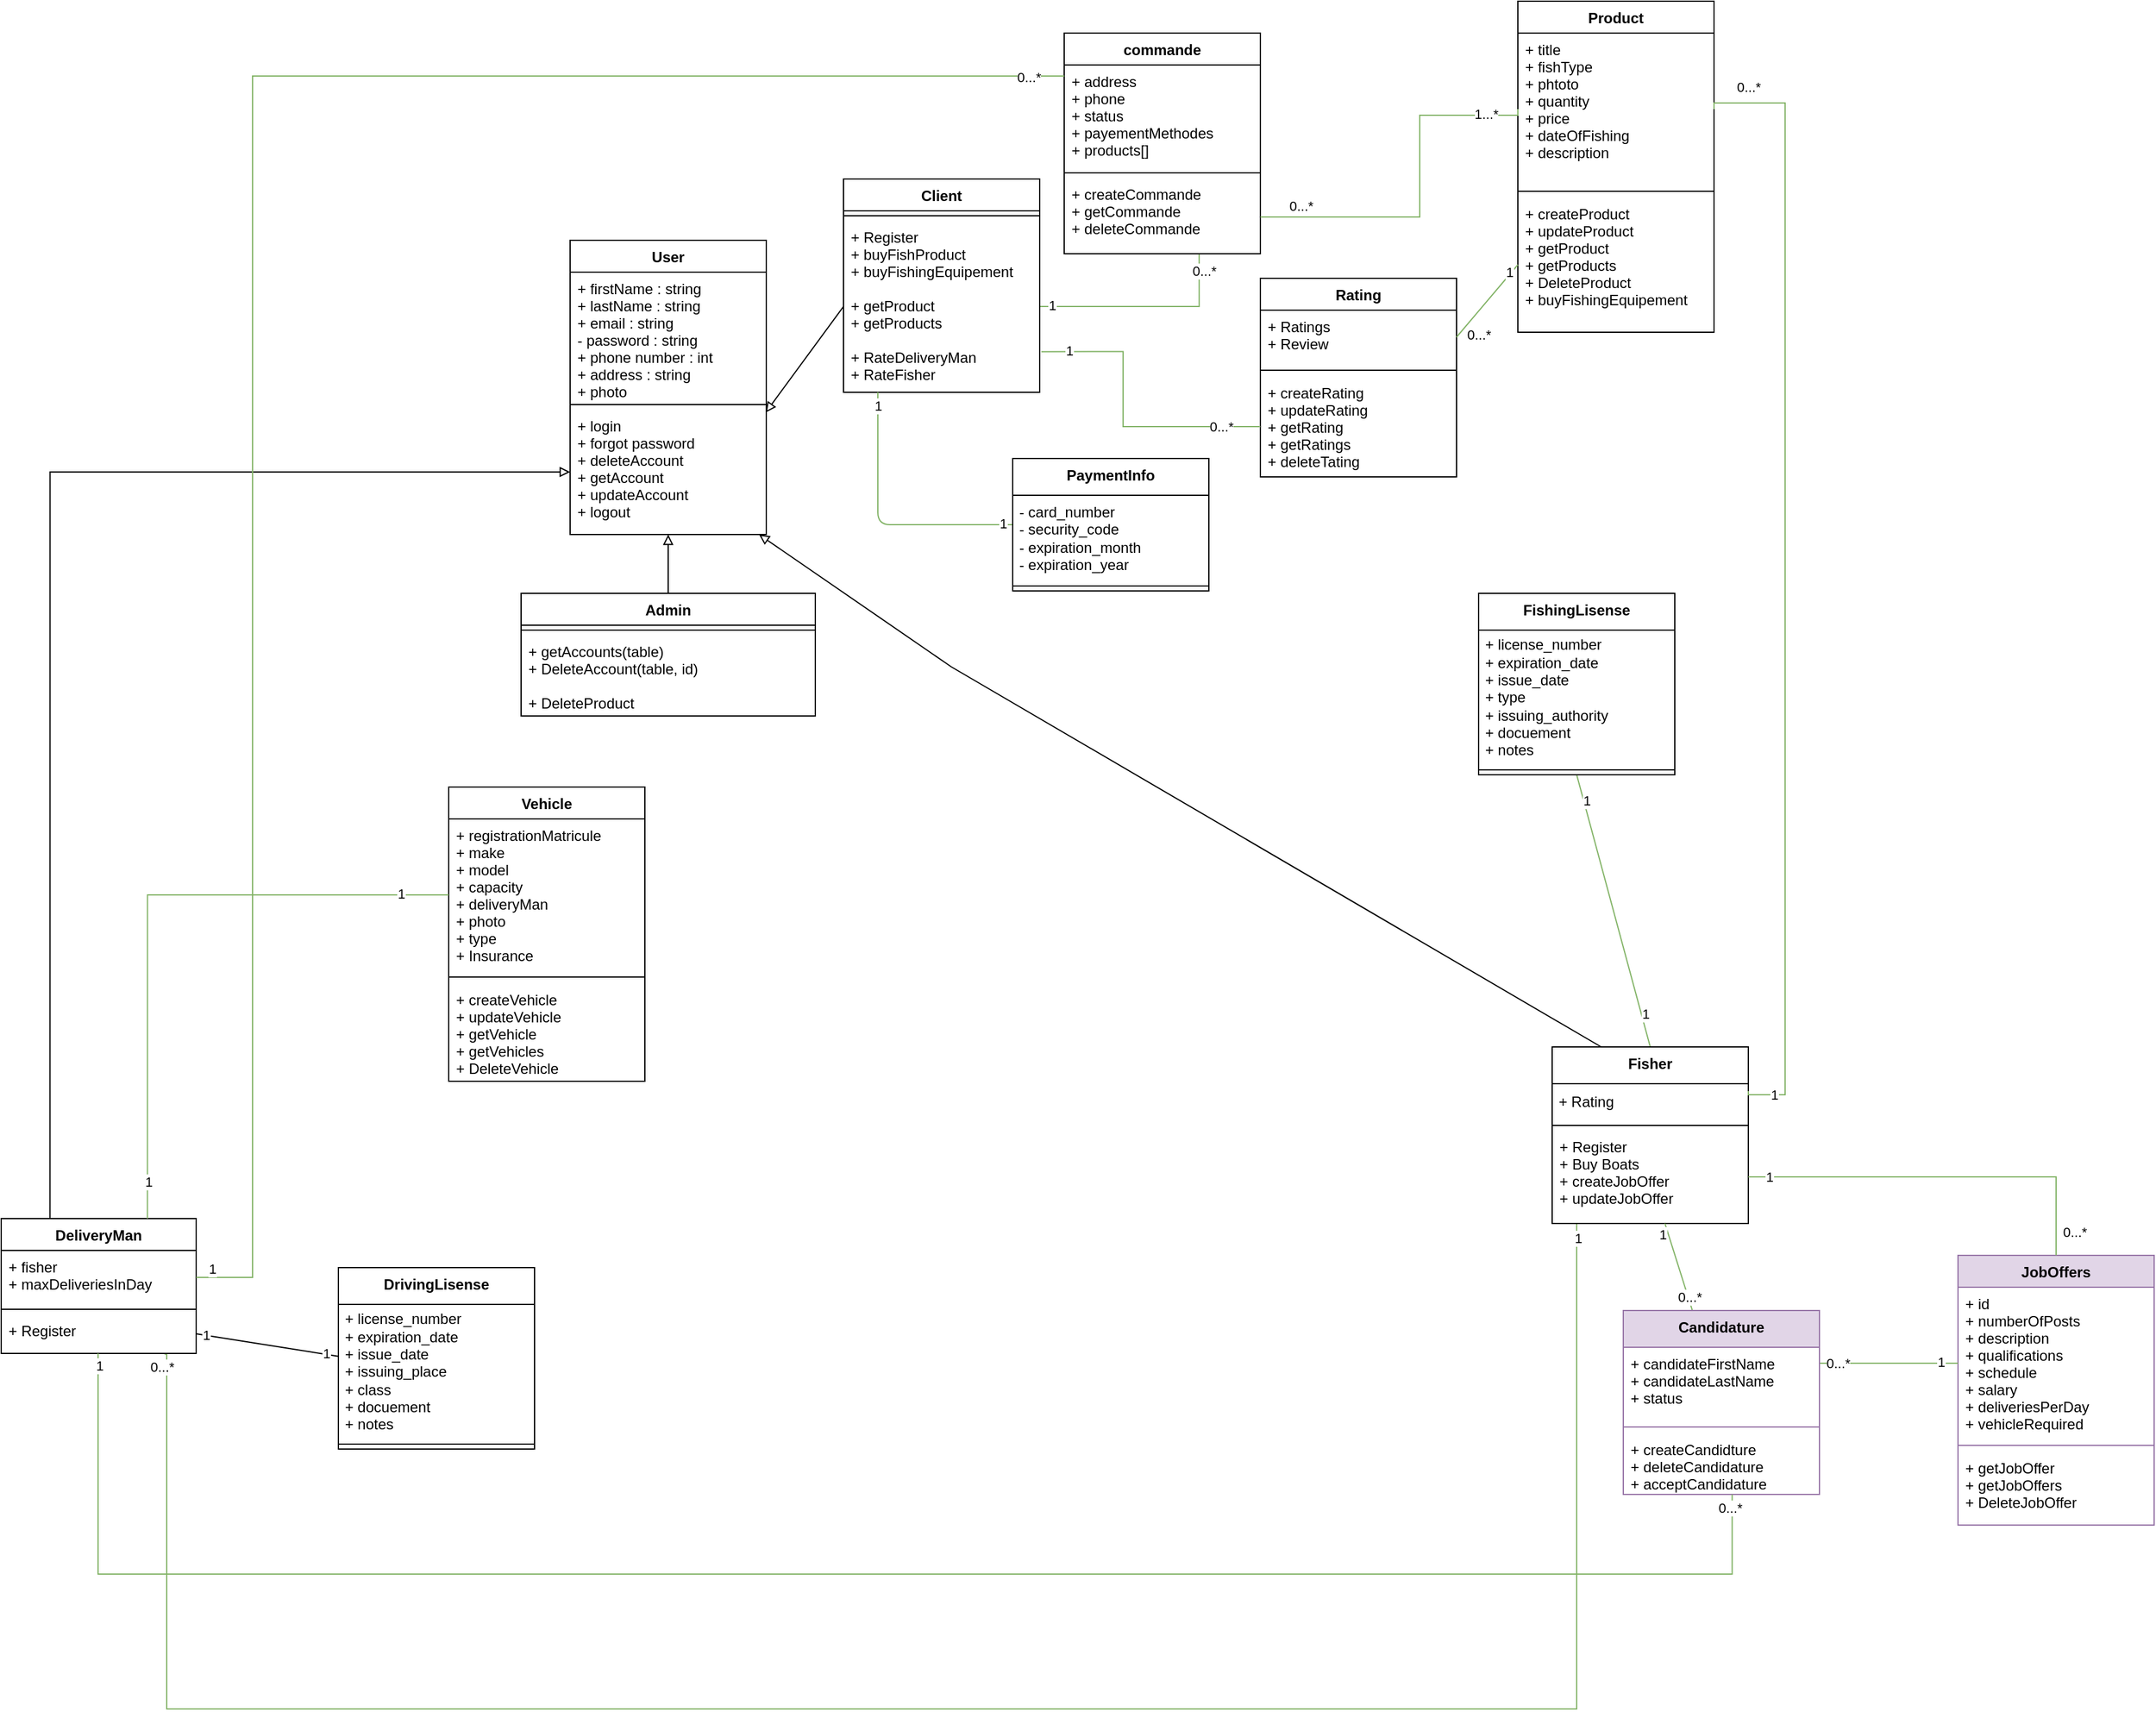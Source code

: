 <mxfile>
    <diagram id="aZIjorGY7UXWxZZk_VA7" name="Page-1">
        <mxGraphModel dx="1333" dy="3818" grid="1" gridSize="10" guides="1" tooltips="1" connect="1" arrows="1" fold="1" page="1" pageScale="1" pageWidth="850" pageHeight="1100" math="0" shadow="0">
            <root>
                <mxCell id="0"/>
                <mxCell id="1" parent="0"/>
                <mxCell id="8Mmd9B4hTZwMJkrOTyFo-38" style="rounded=0;orthogonalLoop=1;jettySize=auto;elbow=vertical;html=1;endArrow=block;endFill=0;exitX=0.25;exitY=0;exitDx=0;exitDy=0;" parent="1" source="8Mmd9B4hTZwMJkrOTyFo-10" target="zlj9pYZFUHFNdbRgXwXU-6" edge="1">
                    <mxGeometry relative="1" as="geometry">
                        <mxPoint x="180" y="-1830" as="targetPoint"/>
                        <mxPoint x="790" y="-1610" as="sourcePoint"/>
                        <Array as="points">
                            <mxPoint x="330" y="-1670"/>
                        </Array>
                    </mxGeometry>
                </mxCell>
                <mxCell id="4fSHhRv6Qn75-ox5Rb2t-64" style="edgeStyle=orthogonalEdgeStyle;rounded=0;orthogonalLoop=1;jettySize=auto;html=1;entryX=0.838;entryY=1.021;entryDx=0;entryDy=0;entryPerimeter=0;endArrow=none;endFill=0;strokeColor=#82B366;" parent="1" source="8Mmd9B4hTZwMJkrOTyFo-10" target="8Mmd9B4hTZwMJkrOTyFo-28" edge="1">
                    <mxGeometry relative="1" as="geometry">
                        <mxPoint x="780" y="-367.333" as="targetPoint"/>
                        <Array as="points">
                            <mxPoint x="840" y="-820"/>
                            <mxPoint x="-310" y="-820"/>
                        </Array>
                    </mxGeometry>
                </mxCell>
                <mxCell id="4fSHhRv6Qn75-ox5Rb2t-66" value="1" style="edgeLabel;html=1;align=center;verticalAlign=middle;resizable=0;points=[];" parent="4fSHhRv6Qn75-ox5Rb2t-64" vertex="1" connectable="0">
                    <mxGeometry x="-0.986" y="1" relative="1" as="geometry">
                        <mxPoint y="-1" as="offset"/>
                    </mxGeometry>
                </mxCell>
                <mxCell id="4fSHhRv6Qn75-ox5Rb2t-67" value="0...*" style="edgeLabel;html=1;align=center;verticalAlign=middle;resizable=0;points=[];" parent="4fSHhRv6Qn75-ox5Rb2t-64" vertex="1" connectable="0">
                    <mxGeometry x="0.984" y="4" relative="1" as="geometry">
                        <mxPoint y="-3" as="offset"/>
                    </mxGeometry>
                </mxCell>
                <mxCell id="26" style="edgeStyle=none;html=1;exitX=0.5;exitY=0;exitDx=0;exitDy=0;endArrow=none;endFill=0;entryX=0.5;entryY=1;entryDx=0;entryDy=0;strokeColor=#82B366;" parent="1" source="8Mmd9B4hTZwMJkrOTyFo-10" target="16" edge="1">
                    <mxGeometry relative="1" as="geometry">
                        <mxPoint x="852.5" y="-1512" as="targetPoint"/>
                    </mxGeometry>
                </mxCell>
                <mxCell id="28" value="1" style="edgeLabel;html=1;align=center;verticalAlign=middle;resizable=0;points=[];" parent="26" vertex="1" connectable="0">
                    <mxGeometry x="0.806" y="-2" relative="1" as="geometry">
                        <mxPoint as="offset"/>
                    </mxGeometry>
                </mxCell>
                <mxCell id="29" value="1" style="edgeLabel;html=1;align=center;verticalAlign=middle;resizable=0;points=[];" parent="26" vertex="1" connectable="0">
                    <mxGeometry x="-0.796" y="-2" relative="1" as="geometry">
                        <mxPoint y="-4" as="offset"/>
                    </mxGeometry>
                </mxCell>
                <mxCell id="8Mmd9B4hTZwMJkrOTyFo-10" value=" Fisher" style="swimlane;fontStyle=1;align=center;verticalAlign=top;childLayout=stackLayout;horizontal=1;startSize=30;horizontalStack=0;resizeParent=1;resizeParentMax=0;resizeLast=0;collapsible=1;marginBottom=0;" parent="1" vertex="1">
                    <mxGeometry x="820" y="-1360" width="160" height="144" as="geometry"/>
                </mxCell>
                <mxCell id="jIOh63rb734gAdqWBJmO-16" value="&amp;nbsp;+ Rating" style="text;html=1;align=left;verticalAlign=middle;resizable=0;points=[];autosize=1;strokeColor=none;fillColor=none;" parent="8Mmd9B4hTZwMJkrOTyFo-10" vertex="1">
                    <mxGeometry y="30" width="160" height="30" as="geometry"/>
                </mxCell>
                <mxCell id="8Mmd9B4hTZwMJkrOTyFo-12" value="" style="line;strokeWidth=1;fillColor=none;align=left;verticalAlign=middle;spacingTop=-1;spacingLeft=3;spacingRight=3;rotatable=0;labelPosition=right;points=[];portConstraint=eastwest;strokeColor=inherit;" parent="8Mmd9B4hTZwMJkrOTyFo-10" vertex="1">
                    <mxGeometry y="60" width="160" height="8" as="geometry"/>
                </mxCell>
                <mxCell id="8Mmd9B4hTZwMJkrOTyFo-13" value="+ Register&#10;+ Buy Boats&#10;+ createJobOffer&#10;+ updateJobOffer" style="text;strokeColor=none;fillColor=none;align=left;verticalAlign=top;spacingLeft=4;spacingRight=4;overflow=hidden;rotatable=0;points=[[0,0.5],[1,0.5]];portConstraint=eastwest;" parent="8Mmd9B4hTZwMJkrOTyFo-10" vertex="1">
                    <mxGeometry y="68" width="160" height="76" as="geometry"/>
                </mxCell>
                <mxCell id="8Mmd9B4hTZwMJkrOTyFo-39" style="edgeStyle=orthogonalEdgeStyle;rounded=0;orthogonalLoop=1;jettySize=auto;html=1;endArrow=block;endFill=0;elbow=vertical;entryX=0;entryY=0.5;entryDx=0;entryDy=0;exitX=0.25;exitY=0;exitDx=0;exitDy=0;" parent="1" source="8Mmd9B4hTZwMJkrOTyFo-25" target="zlj9pYZFUHFNdbRgXwXU-6" edge="1">
                    <mxGeometry relative="1" as="geometry">
                        <mxPoint x="340" y="-160" as="targetPoint"/>
                        <mxPoint x="-358.734" y="-1642" as="sourcePoint"/>
                        <Array as="points">
                            <mxPoint x="-405" y="-1829"/>
                        </Array>
                    </mxGeometry>
                </mxCell>
                <mxCell id="8Mmd9B4hTZwMJkrOTyFo-25" value=" DeliveryMan" style="swimlane;fontStyle=1;align=center;verticalAlign=top;childLayout=stackLayout;horizontal=1;startSize=26;horizontalStack=0;resizeParent=1;resizeParentMax=0;resizeLast=0;collapsible=1;marginBottom=0;" parent="1" vertex="1">
                    <mxGeometry x="-445" y="-1220" width="159" height="110" as="geometry"/>
                </mxCell>
                <mxCell id="8Mmd9B4hTZwMJkrOTyFo-26" value="+ fisher&#10;+ maxDeliveriesInDay" style="text;strokeColor=none;fillColor=none;align=left;verticalAlign=top;spacingLeft=4;spacingRight=4;overflow=hidden;rotatable=0;points=[[0,0.5],[1,0.5]];portConstraint=eastwest;" parent="8Mmd9B4hTZwMJkrOTyFo-25" vertex="1">
                    <mxGeometry y="26" width="159" height="44" as="geometry"/>
                </mxCell>
                <mxCell id="8Mmd9B4hTZwMJkrOTyFo-27" value="" style="line;strokeWidth=1;fillColor=none;align=left;verticalAlign=middle;spacingTop=-1;spacingLeft=3;spacingRight=3;rotatable=0;labelPosition=right;points=[];portConstraint=eastwest;strokeColor=inherit;" parent="8Mmd9B4hTZwMJkrOTyFo-25" vertex="1">
                    <mxGeometry y="70" width="159" height="8" as="geometry"/>
                </mxCell>
                <mxCell id="8Mmd9B4hTZwMJkrOTyFo-28" value="+ Register&#10;" style="text;strokeColor=none;fillColor=none;align=left;verticalAlign=top;spacingLeft=4;spacingRight=4;overflow=hidden;rotatable=0;points=[[0,0.5],[1,0.5]];portConstraint=eastwest;" parent="8Mmd9B4hTZwMJkrOTyFo-25" vertex="1">
                    <mxGeometry y="78" width="159" height="32" as="geometry"/>
                </mxCell>
                <mxCell id="2" style="edgeStyle=none;html=1;exitX=0.5;exitY=0;exitDx=0;exitDy=0;endArrow=block;endFill=0;" parent="1" source="8Mmd9B4hTZwMJkrOTyFo-34" target="zlj9pYZFUHFNdbRgXwXU-6" edge="1">
                    <mxGeometry relative="1" as="geometry"/>
                </mxCell>
                <mxCell id="8Mmd9B4hTZwMJkrOTyFo-34" value="Admin" style="swimlane;fontStyle=1;align=center;verticalAlign=top;childLayout=stackLayout;horizontal=1;startSize=26;horizontalStack=0;resizeParent=1;resizeParentMax=0;resizeLast=0;collapsible=1;marginBottom=0;" parent="1" vertex="1">
                    <mxGeometry x="-21" y="-1730" width="240" height="100" as="geometry"/>
                </mxCell>
                <mxCell id="8Mmd9B4hTZwMJkrOTyFo-36" value="" style="line;strokeWidth=1;fillColor=none;align=left;verticalAlign=middle;spacingTop=-1;spacingLeft=3;spacingRight=3;rotatable=0;labelPosition=right;points=[];portConstraint=eastwest;strokeColor=inherit;" parent="8Mmd9B4hTZwMJkrOTyFo-34" vertex="1">
                    <mxGeometry y="26" width="240" height="8" as="geometry"/>
                </mxCell>
                <mxCell id="8Mmd9B4hTZwMJkrOTyFo-37" value="+ getAccounts(table)&#10;+ DeleteAccount(table, id)&#10;&#10;+ DeleteProduct" style="text;strokeColor=none;fillColor=none;align=left;verticalAlign=top;spacingLeft=4;spacingRight=4;overflow=hidden;rotatable=0;points=[[0,0.5],[1,0.5]];portConstraint=eastwest;" parent="8Mmd9B4hTZwMJkrOTyFo-34" vertex="1">
                    <mxGeometry y="34" width="240" height="66" as="geometry"/>
                </mxCell>
                <mxCell id="8Mmd9B4hTZwMJkrOTyFo-44" style="edgeStyle=none;rounded=0;orthogonalLoop=1;jettySize=auto;html=1;endArrow=block;endFill=0;elbow=vertical;exitX=0;exitY=0.5;exitDx=0;exitDy=0;entryX=0.997;entryY=0.024;entryDx=0;entryDy=0;entryPerimeter=0;" parent="1" source="8Mmd9B4hTZwMJkrOTyFo-43" target="zlj9pYZFUHFNdbRgXwXU-6" edge="1">
                    <mxGeometry relative="1" as="geometry">
                        <mxPoint x="592" y="-187" as="targetPoint"/>
                    </mxGeometry>
                </mxCell>
                <mxCell id="VtJmyBHDyWRbUc47lEjj-67" style="rounded=0;orthogonalLoop=1;jettySize=auto;html=1;startArrow=none;endArrow=none;endFill=0;edgeStyle=orthogonalEdgeStyle;exitX=1;exitY=0.5;exitDx=0;exitDy=0;entryX=0.688;entryY=1;entryDx=0;entryDy=0;entryPerimeter=0;strokeColor=#82B366;" parent="1" source="8Mmd9B4hTZwMJkrOTyFo-43" target="VtJmyBHDyWRbUc47lEjj-51" edge="1">
                    <mxGeometry relative="1" as="geometry">
                        <mxPoint x="532" y="-1977" as="targetPoint"/>
                        <mxPoint x="502" y="-1847" as="sourcePoint"/>
                    </mxGeometry>
                </mxCell>
                <mxCell id="4fSHhRv6Qn75-ox5Rb2t-3" value="0...*" style="edgeLabel;html=1;align=center;verticalAlign=middle;resizable=0;points=[];" parent="VtJmyBHDyWRbUc47lEjj-67" vertex="1" connectable="0">
                    <mxGeometry x="0.831" y="-4" relative="1" as="geometry">
                        <mxPoint y="-1" as="offset"/>
                    </mxGeometry>
                </mxCell>
                <mxCell id="4fSHhRv6Qn75-ox5Rb2t-4" value="1" style="edgeLabel;html=1;align=center;verticalAlign=middle;resizable=0;points=[];" parent="VtJmyBHDyWRbUc47lEjj-67" vertex="1" connectable="0">
                    <mxGeometry x="-0.929" y="1" relative="1" as="geometry">
                        <mxPoint x="4" as="offset"/>
                    </mxGeometry>
                </mxCell>
                <mxCell id="8Mmd9B4hTZwMJkrOTyFo-40" value="Client" style="swimlane;fontStyle=1;align=center;verticalAlign=top;childLayout=stackLayout;horizontal=1;startSize=26;horizontalStack=0;resizeParent=1;resizeParentMax=0;resizeLast=0;collapsible=1;marginBottom=0;" parent="1" vertex="1">
                    <mxGeometry x="242" y="-2068" width="160" height="174" as="geometry"/>
                </mxCell>
                <mxCell id="8Mmd9B4hTZwMJkrOTyFo-42" value="" style="line;strokeWidth=1;fillColor=none;align=left;verticalAlign=middle;spacingTop=-1;spacingLeft=3;spacingRight=3;rotatable=0;labelPosition=right;points=[];portConstraint=eastwest;strokeColor=inherit;" parent="8Mmd9B4hTZwMJkrOTyFo-40" vertex="1">
                    <mxGeometry y="26" width="160" height="8" as="geometry"/>
                </mxCell>
                <mxCell id="8Mmd9B4hTZwMJkrOTyFo-43" value="+ Register&#10;+ buyFishProduct&#10;+ buyFishingEquipement&#10;&#10;+ getProduct&#10;+ getProducts&#10;&#10;+ RateDeliveryMan&#10;+ RateFisher" style="text;strokeColor=none;fillColor=none;align=left;verticalAlign=top;spacingLeft=4;spacingRight=4;overflow=hidden;rotatable=0;points=[[0,0.5],[1,0.5]];portConstraint=eastwest;" parent="8Mmd9B4hTZwMJkrOTyFo-40" vertex="1">
                    <mxGeometry y="34" width="160" height="140" as="geometry"/>
                </mxCell>
                <mxCell id="zlj9pYZFUHFNdbRgXwXU-3" value="User" style="swimlane;fontStyle=1;align=center;verticalAlign=top;childLayout=stackLayout;horizontal=1;startSize=26;horizontalStack=0;resizeParent=1;resizeParentMax=0;resizeLast=0;collapsible=1;marginBottom=0;" parent="1" vertex="1">
                    <mxGeometry x="19" y="-2018" width="160" height="240" as="geometry"/>
                </mxCell>
                <mxCell id="zlj9pYZFUHFNdbRgXwXU-4" value="+ firstName : string&#10;+ lastName : string&#10;+ email : string&#10;- password : string&#10;+ phone number : int&#10;+ address : string&#10;+ photo" style="text;strokeColor=none;fillColor=none;align=left;verticalAlign=top;spacingLeft=4;spacingRight=4;overflow=hidden;rotatable=0;points=[[0,0.5],[1,0.5]];portConstraint=eastwest;" parent="zlj9pYZFUHFNdbRgXwXU-3" vertex="1">
                    <mxGeometry y="26" width="160" height="104" as="geometry"/>
                </mxCell>
                <mxCell id="zlj9pYZFUHFNdbRgXwXU-5" value="" style="line;strokeWidth=1;fillColor=none;align=left;verticalAlign=middle;spacingTop=-1;spacingLeft=3;spacingRight=3;rotatable=0;labelPosition=right;points=[];portConstraint=eastwest;strokeColor=inherit;" parent="zlj9pYZFUHFNdbRgXwXU-3" vertex="1">
                    <mxGeometry y="130" width="160" height="8" as="geometry"/>
                </mxCell>
                <mxCell id="zlj9pYZFUHFNdbRgXwXU-6" value="+ login&#10;+ forgot password&#10;+ deleteAccount&#10;+ getAccount&#10;+ updateAccount&#10;+ logout" style="text;strokeColor=none;fillColor=none;align=left;verticalAlign=top;spacingLeft=4;spacingRight=4;overflow=hidden;rotatable=0;points=[[0,0.5],[1,0.5]];portConstraint=eastwest;" parent="zlj9pYZFUHFNdbRgXwXU-3" vertex="1">
                    <mxGeometry y="138" width="160" height="102" as="geometry"/>
                </mxCell>
                <mxCell id="zlj9pYZFUHFNdbRgXwXU-14" value="Vehicle" style="swimlane;fontStyle=1;align=center;verticalAlign=top;childLayout=stackLayout;horizontal=1;startSize=26;horizontalStack=0;resizeParent=1;resizeParentMax=0;resizeLast=0;collapsible=1;marginBottom=0;" parent="1" vertex="1">
                    <mxGeometry x="-80" y="-1572" width="160" height="240" as="geometry">
                        <mxRectangle x="500" y="-190" width="70" height="30" as="alternateBounds"/>
                    </mxGeometry>
                </mxCell>
                <mxCell id="zlj9pYZFUHFNdbRgXwXU-15" value="+ registrationMatricule&#10;+ make&#10;+ model&#10;+ capacity &#10;+ deliveryMan&#10;+ photo&#10;+ type&#10;+ Insurance" style="text;strokeColor=none;fillColor=none;align=left;verticalAlign=top;spacingLeft=4;spacingRight=4;overflow=hidden;rotatable=0;points=[[0,0.5],[1,0.5]];portConstraint=eastwest;" parent="zlj9pYZFUHFNdbRgXwXU-14" vertex="1">
                    <mxGeometry y="26" width="160" height="124" as="geometry"/>
                </mxCell>
                <mxCell id="zlj9pYZFUHFNdbRgXwXU-16" value="" style="line;strokeWidth=1;fillColor=none;align=left;verticalAlign=middle;spacingTop=-1;spacingLeft=3;spacingRight=3;rotatable=0;labelPosition=right;points=[];portConstraint=eastwest;strokeColor=inherit;" parent="zlj9pYZFUHFNdbRgXwXU-14" vertex="1">
                    <mxGeometry y="150" width="160" height="10" as="geometry"/>
                </mxCell>
                <mxCell id="zlj9pYZFUHFNdbRgXwXU-17" value="+ createVehicle&#10;+ updateVehicle&#10;+ getVehicle&#10;+ getVehicles&#10;+ DeleteVehicle" style="text;strokeColor=none;fillColor=none;align=left;verticalAlign=top;spacingLeft=4;spacingRight=4;overflow=hidden;rotatable=0;points=[[0,0.5,0,0,0],[0.46,1,0,0,3]];portConstraint=eastwest;" parent="zlj9pYZFUHFNdbRgXwXU-14" vertex="1">
                    <mxGeometry y="160" width="160" height="80" as="geometry"/>
                </mxCell>
                <mxCell id="zlj9pYZFUHFNdbRgXwXU-23" value="Product" style="swimlane;fontStyle=1;align=center;verticalAlign=top;childLayout=stackLayout;horizontal=1;startSize=26;horizontalStack=0;resizeParent=1;resizeParentMax=0;resizeLast=0;collapsible=1;marginBottom=0;" parent="1" vertex="1">
                    <mxGeometry x="792" y="-2213" width="160" height="270" as="geometry">
                        <mxRectangle x="500" y="-190" width="70" height="30" as="alternateBounds"/>
                    </mxGeometry>
                </mxCell>
                <mxCell id="zlj9pYZFUHFNdbRgXwXU-24" value="+ title&#10;+ fishType&#10;+ phtoto&#10;+ quantity&#10;+ price&#10;+ dateOfFishing&#10;+ description" style="text;strokeColor=none;fillColor=none;align=left;verticalAlign=top;spacingLeft=4;spacingRight=4;overflow=hidden;rotatable=0;points=[[0,0.5],[1,0.5]];portConstraint=eastwest;" parent="zlj9pYZFUHFNdbRgXwXU-23" vertex="1">
                    <mxGeometry y="26" width="160" height="124" as="geometry"/>
                </mxCell>
                <mxCell id="zlj9pYZFUHFNdbRgXwXU-25" value="" style="line;strokeWidth=1;fillColor=none;align=left;verticalAlign=middle;spacingTop=-1;spacingLeft=3;spacingRight=3;rotatable=0;labelPosition=right;points=[];portConstraint=eastwest;strokeColor=inherit;" parent="zlj9pYZFUHFNdbRgXwXU-23" vertex="1">
                    <mxGeometry y="150" width="160" height="10" as="geometry"/>
                </mxCell>
                <mxCell id="zlj9pYZFUHFNdbRgXwXU-26" value="+ createProduct&#10;+ updateProduct&#10;+ getProduct&#10;+ getProducts&#10;+ DeleteProduct&#10;+ buyFishingEquipement" style="text;strokeColor=none;fillColor=none;align=left;verticalAlign=top;spacingLeft=4;spacingRight=4;overflow=hidden;rotatable=0;points=[[0,0.5],[1,0.5]];portConstraint=eastwest;" parent="zlj9pYZFUHFNdbRgXwXU-23" vertex="1">
                    <mxGeometry y="160" width="160" height="110" as="geometry"/>
                </mxCell>
                <mxCell id="zlj9pYZFUHFNdbRgXwXU-27" value="JobOffers" style="swimlane;fontStyle=1;align=center;verticalAlign=top;childLayout=stackLayout;horizontal=1;startSize=26;horizontalStack=0;resizeParent=1;resizeParentMax=0;resizeLast=0;collapsible=1;marginBottom=0;fillColor=#e1d5e7;strokeColor=#9673a6;" parent="1" vertex="1">
                    <mxGeometry x="1151" y="-1190" width="160" height="220" as="geometry">
                        <mxRectangle x="500" y="-190" width="70" height="30" as="alternateBounds"/>
                    </mxGeometry>
                </mxCell>
                <mxCell id="zlj9pYZFUHFNdbRgXwXU-28" value="+ id&#10;+ numberOfPosts&#10;+ description&#10;+ qualifications&#10;+ schedule&#10;+ salary&#10;+ deliveriesPerDay&#10;+ vehicleRequired" style="text;strokeColor=none;fillColor=none;align=left;verticalAlign=top;spacingLeft=4;spacingRight=4;overflow=hidden;rotatable=0;points=[[0,0.5],[1,0.5]];portConstraint=eastwest;" parent="zlj9pYZFUHFNdbRgXwXU-27" vertex="1">
                    <mxGeometry y="26" width="160" height="124" as="geometry"/>
                </mxCell>
                <mxCell id="zlj9pYZFUHFNdbRgXwXU-29" value="" style="line;strokeWidth=1;fillColor=none;align=left;verticalAlign=middle;spacingTop=-1;spacingLeft=3;spacingRight=3;rotatable=0;labelPosition=right;points=[];portConstraint=eastwest;strokeColor=inherit;" parent="zlj9pYZFUHFNdbRgXwXU-27" vertex="1">
                    <mxGeometry y="150" width="160" height="10" as="geometry"/>
                </mxCell>
                <mxCell id="zlj9pYZFUHFNdbRgXwXU-30" value="+ getJobOffer&#10;+ getJobOffers&#10;+ DeleteJobOffer" style="text;strokeColor=none;fillColor=none;align=left;verticalAlign=top;spacingLeft=4;spacingRight=4;overflow=hidden;rotatable=0;points=[[0,0.5],[1,0.5]];portConstraint=eastwest;" parent="zlj9pYZFUHFNdbRgXwXU-27" vertex="1">
                    <mxGeometry y="160" width="160" height="60" as="geometry"/>
                </mxCell>
                <mxCell id="VtJmyBHDyWRbUc47lEjj-2" style="edgeStyle=orthogonalEdgeStyle;rounded=0;orthogonalLoop=1;jettySize=auto;html=1;entryX=1;entryY=0.25;entryDx=0;entryDy=0;endArrow=none;endFill=0;exitX=1;exitY=0.5;exitDx=0;exitDy=0;strokeColor=#82B366;" parent="1" source="zlj9pYZFUHFNdbRgXwXU-24" target="8Mmd9B4hTZwMJkrOTyFo-10" edge="1">
                    <mxGeometry relative="1" as="geometry">
                        <Array as="points">
                            <mxPoint x="1010" y="-2130"/>
                            <mxPoint x="1010" y="-1321"/>
                        </Array>
                    </mxGeometry>
                </mxCell>
                <mxCell id="VtJmyBHDyWRbUc47lEjj-24" value="0...*" style="edgeLabel;html=1;align=center;verticalAlign=middle;resizable=0;points=[];" parent="VtJmyBHDyWRbUc47lEjj-2" vertex="1" connectable="0">
                    <mxGeometry x="-0.963" y="-2" relative="1" as="geometry">
                        <mxPoint x="16" y="-15" as="offset"/>
                    </mxGeometry>
                </mxCell>
                <mxCell id="VtJmyBHDyWRbUc47lEjj-25" value="1" style="edgeLabel;html=1;align=center;verticalAlign=middle;resizable=0;points=[];" parent="VtJmyBHDyWRbUc47lEjj-2" vertex="1" connectable="0">
                    <mxGeometry x="0.985" y="1" relative="1" as="geometry">
                        <mxPoint x="17" y="-1" as="offset"/>
                    </mxGeometry>
                </mxCell>
                <mxCell id="VtJmyBHDyWRbUc47lEjj-8" style="edgeStyle=orthogonalEdgeStyle;rounded=0;orthogonalLoop=1;jettySize=auto;html=1;exitX=0;exitY=0.5;exitDx=0;exitDy=0;entryX=0.75;entryY=0;entryDx=0;entryDy=0;endArrow=none;endFill=0;fillColor=#d5e8d4;strokeColor=#82B366;" parent="1" source="zlj9pYZFUHFNdbRgXwXU-15" target="8Mmd9B4hTZwMJkrOTyFo-25" edge="1">
                    <mxGeometry relative="1" as="geometry">
                        <mxPoint x="-290" y="-1553" as="targetPoint"/>
                        <Array as="points">
                            <mxPoint x="-326" y="-1484"/>
                        </Array>
                    </mxGeometry>
                </mxCell>
                <mxCell id="VtJmyBHDyWRbUc47lEjj-40" value="1" style="edgeLabel;html=1;align=center;verticalAlign=middle;resizable=0;points=[];" parent="VtJmyBHDyWRbUc47lEjj-8" vertex="1" connectable="0">
                    <mxGeometry x="0.879" y="1" relative="1" as="geometry">
                        <mxPoint x="-1" as="offset"/>
                    </mxGeometry>
                </mxCell>
                <mxCell id="VtJmyBHDyWRbUc47lEjj-41" value="1" style="edgeLabel;html=1;align=center;verticalAlign=middle;resizable=0;points=[];" parent="VtJmyBHDyWRbUc47lEjj-8" vertex="1" connectable="0">
                    <mxGeometry x="-0.893" y="2" relative="1" as="geometry">
                        <mxPoint x="-12" y="-3" as="offset"/>
                    </mxGeometry>
                </mxCell>
                <mxCell id="VtJmyBHDyWRbUc47lEjj-10" style="edgeStyle=elbowEdgeStyle;rounded=0;orthogonalLoop=1;jettySize=auto;html=1;endArrow=none;endFill=0;entryX=1;entryY=0.5;entryDx=0;entryDy=0;exitX=0.5;exitY=0;exitDx=0;exitDy=0;strokeColor=#82B366;" parent="1" source="zlj9pYZFUHFNdbRgXwXU-27" target="8Mmd9B4hTZwMJkrOTyFo-13" edge="1">
                    <mxGeometry relative="1" as="geometry">
                        <mxPoint x="1041" y="-1130" as="targetPoint"/>
                        <Array as="points">
                            <mxPoint x="1231" y="-1230"/>
                            <mxPoint x="1190" y="-1070"/>
                            <mxPoint x="1171" y="-1080"/>
                            <mxPoint x="1281" y="-1680"/>
                            <mxPoint x="1441" y="-1660"/>
                        </Array>
                        <mxPoint x="1170" y="-1020" as="sourcePoint"/>
                    </mxGeometry>
                </mxCell>
                <mxCell id="VtJmyBHDyWRbUc47lEjj-26" value="0...*" style="edgeLabel;html=1;align=center;verticalAlign=middle;resizable=0;points=[];" parent="VtJmyBHDyWRbUc47lEjj-10" vertex="1" connectable="0">
                    <mxGeometry x="-0.969" y="3" relative="1" as="geometry">
                        <mxPoint x="18" y="-14" as="offset"/>
                    </mxGeometry>
                </mxCell>
                <mxCell id="VtJmyBHDyWRbUc47lEjj-27" value="1" style="edgeLabel;html=1;align=center;verticalAlign=middle;resizable=0;points=[];" parent="VtJmyBHDyWRbUc47lEjj-10" vertex="1" connectable="0">
                    <mxGeometry x="0.963" y="-1" relative="1" as="geometry">
                        <mxPoint x="11" y="1" as="offset"/>
                    </mxGeometry>
                </mxCell>
                <mxCell id="VtJmyBHDyWRbUc47lEjj-48" value="commande" style="swimlane;fontStyle=1;align=center;verticalAlign=top;childLayout=stackLayout;horizontal=1;startSize=26;horizontalStack=0;resizeParent=1;resizeParentMax=0;resizeLast=0;collapsible=1;marginBottom=0;" parent="1" vertex="1">
                    <mxGeometry x="422" y="-2187" width="160" height="180" as="geometry"/>
                </mxCell>
                <mxCell id="VtJmyBHDyWRbUc47lEjj-49" value="+ address&#10;+ phone&#10;+ status&#10;+ payementMethodes&#10;+ products[]" style="text;strokeColor=none;fillColor=none;align=left;verticalAlign=top;spacingLeft=4;spacingRight=4;overflow=hidden;rotatable=0;points=[[0,0.5],[1,0.5]];portConstraint=eastwest;" parent="VtJmyBHDyWRbUc47lEjj-48" vertex="1">
                    <mxGeometry y="26" width="160" height="84" as="geometry"/>
                </mxCell>
                <mxCell id="VtJmyBHDyWRbUc47lEjj-50" value="" style="line;strokeWidth=1;fillColor=none;align=left;verticalAlign=middle;spacingTop=-1;spacingLeft=3;spacingRight=3;rotatable=0;labelPosition=right;points=[];portConstraint=eastwest;strokeColor=inherit;" parent="VtJmyBHDyWRbUc47lEjj-48" vertex="1">
                    <mxGeometry y="110" width="160" height="8" as="geometry"/>
                </mxCell>
                <mxCell id="VtJmyBHDyWRbUc47lEjj-51" value="+ createCommande&#10;+ getCommande&#10;+ deleteCommande" style="text;strokeColor=none;fillColor=none;align=left;verticalAlign=top;spacingLeft=4;spacingRight=4;overflow=hidden;rotatable=0;points=[[0,0.5],[1,0.5]];portConstraint=eastwest;" parent="VtJmyBHDyWRbUc47lEjj-48" vertex="1">
                    <mxGeometry y="118" width="160" height="62" as="geometry"/>
                </mxCell>
                <mxCell id="VtJmyBHDyWRbUc47lEjj-68" style="edgeStyle=orthogonalEdgeStyle;rounded=0;orthogonalLoop=1;jettySize=auto;html=1;endArrow=none;endFill=0;entryX=0;entryY=0.5;entryDx=0;entryDy=0;strokeColor=#82B366;" parent="1" source="VtJmyBHDyWRbUc47lEjj-51" target="zlj9pYZFUHFNdbRgXwXU-24" edge="1">
                    <mxGeometry relative="1" as="geometry">
                        <Array as="points">
                            <mxPoint x="712" y="-2037"/>
                            <mxPoint x="712" y="-2120"/>
                        </Array>
                    </mxGeometry>
                </mxCell>
                <mxCell id="4fSHhRv6Qn75-ox5Rb2t-1" value="0...*" style="edgeLabel;html=1;align=center;verticalAlign=middle;resizable=0;points=[];" parent="VtJmyBHDyWRbUc47lEjj-68" vertex="1" connectable="0">
                    <mxGeometry x="-0.792" relative="1" as="geometry">
                        <mxPoint x="2" y="-9" as="offset"/>
                    </mxGeometry>
                </mxCell>
                <mxCell id="4fSHhRv6Qn75-ox5Rb2t-2" value="1...*" style="edgeLabel;html=1;align=center;verticalAlign=middle;resizable=0;points=[];" parent="VtJmyBHDyWRbUc47lEjj-68" vertex="1" connectable="0">
                    <mxGeometry x="0.904" y="1" relative="1" as="geometry">
                        <mxPoint x="-17" as="offset"/>
                    </mxGeometry>
                </mxCell>
                <mxCell id="VtJmyBHDyWRbUc47lEjj-70" style="edgeStyle=orthogonalEdgeStyle;rounded=0;orthogonalLoop=1;jettySize=auto;html=1;entryX=1;entryY=0.5;entryDx=0;entryDy=0;endArrow=none;endFill=0;strokeColor=#82B366;" parent="1" source="VtJmyBHDyWRbUc47lEjj-49" target="8Mmd9B4hTZwMJkrOTyFo-26" edge="1">
                    <mxGeometry relative="1" as="geometry">
                        <mxPoint x="-310" y="-1650" as="targetPoint"/>
                        <Array as="points">
                            <mxPoint x="-240" y="-2152"/>
                            <mxPoint x="-240" y="-1172"/>
                        </Array>
                    </mxGeometry>
                </mxCell>
                <mxCell id="4fSHhRv6Qn75-ox5Rb2t-9" value="0...*" style="edgeLabel;html=1;align=center;verticalAlign=middle;resizable=0;points=[];" parent="VtJmyBHDyWRbUc47lEjj-70" vertex="1" connectable="0">
                    <mxGeometry x="-0.965" y="1" relative="1" as="geometry">
                        <mxPoint as="offset"/>
                    </mxGeometry>
                </mxCell>
                <mxCell id="4fSHhRv6Qn75-ox5Rb2t-10" value="1" style="edgeLabel;html=1;align=center;verticalAlign=middle;resizable=0;points=[];" parent="VtJmyBHDyWRbUc47lEjj-70" vertex="1" connectable="0">
                    <mxGeometry x="0.949" relative="1" as="geometry">
                        <mxPoint x="-30" y="-7" as="offset"/>
                    </mxGeometry>
                </mxCell>
                <mxCell id="4fSHhRv6Qn75-ox5Rb2t-18" style="edgeStyle=orthogonalEdgeStyle;rounded=0;orthogonalLoop=1;jettySize=auto;html=1;entryX=0;entryY=0.5;entryDx=0;entryDy=0;endArrow=none;endFill=0;strokeColor=#82B366;" parent="1" source="4fSHhRv6Qn75-ox5Rb2t-13" target="zlj9pYZFUHFNdbRgXwXU-28" edge="1">
                    <mxGeometry relative="1" as="geometry">
                        <mxPoint x="1090" y="-930" as="targetPoint"/>
                        <Array as="points">
                            <mxPoint x="1130" y="-1102"/>
                            <mxPoint x="1130" y="-1102"/>
                        </Array>
                    </mxGeometry>
                </mxCell>
                <mxCell id="4fSHhRv6Qn75-ox5Rb2t-23" value="0...*" style="edgeLabel;html=1;align=center;verticalAlign=middle;resizable=0;points=[];" parent="4fSHhRv6Qn75-ox5Rb2t-18" vertex="1" connectable="0">
                    <mxGeometry x="-0.732" relative="1" as="geometry">
                        <mxPoint as="offset"/>
                    </mxGeometry>
                </mxCell>
                <mxCell id="4fSHhRv6Qn75-ox5Rb2t-24" value="1" style="edgeLabel;html=1;align=center;verticalAlign=middle;resizable=0;points=[];" parent="4fSHhRv6Qn75-ox5Rb2t-18" vertex="1" connectable="0">
                    <mxGeometry x="0.741" y="1" relative="1" as="geometry">
                        <mxPoint as="offset"/>
                    </mxGeometry>
                </mxCell>
                <mxCell id="4fSHhRv6Qn75-ox5Rb2t-19" style="rounded=0;orthogonalLoop=1;jettySize=auto;html=1;endArrow=none;endFill=0;strokeColor=#82B366;" parent="1" source="4fSHhRv6Qn75-ox5Rb2t-13" target="8Mmd9B4hTZwMJkrOTyFo-13" edge="1">
                    <mxGeometry relative="1" as="geometry"/>
                </mxCell>
                <mxCell id="4fSHhRv6Qn75-ox5Rb2t-25" value="0...*" style="edgeLabel;html=1;align=center;verticalAlign=middle;resizable=0;points=[];" parent="4fSHhRv6Qn75-ox5Rb2t-19" vertex="1" connectable="0">
                    <mxGeometry x="-0.693" y="-1" relative="1" as="geometry">
                        <mxPoint as="offset"/>
                    </mxGeometry>
                </mxCell>
                <mxCell id="4fSHhRv6Qn75-ox5Rb2t-26" value="1" style="edgeLabel;html=1;align=center;verticalAlign=middle;resizable=0;points=[];" parent="4fSHhRv6Qn75-ox5Rb2t-19" vertex="1" connectable="0">
                    <mxGeometry x="0.731" y="-1" relative="1" as="geometry">
                        <mxPoint x="-6" as="offset"/>
                    </mxGeometry>
                </mxCell>
                <mxCell id="4fSHhRv6Qn75-ox5Rb2t-13" value="Candidature" style="swimlane;fontStyle=1;align=center;verticalAlign=top;childLayout=stackLayout;horizontal=1;startSize=30;horizontalStack=0;resizeParent=1;resizeParentMax=0;resizeLast=0;collapsible=1;marginBottom=0;fillColor=#e1d5e7;strokeColor=#9673a6;" parent="1" vertex="1">
                    <mxGeometry x="878" y="-1145" width="160" height="150" as="geometry">
                        <mxRectangle x="500" y="-190" width="70" height="30" as="alternateBounds"/>
                    </mxGeometry>
                </mxCell>
                <mxCell id="4fSHhRv6Qn75-ox5Rb2t-14" value="+ candidateFirstName&#10;+ candidateLastName&#10;+ status" style="text;strokeColor=none;fillColor=none;align=left;verticalAlign=top;spacingLeft=4;spacingRight=4;overflow=hidden;rotatable=0;points=[[0,0.5],[1,0.5]];portConstraint=eastwest;" parent="4fSHhRv6Qn75-ox5Rb2t-13" vertex="1">
                    <mxGeometry y="30" width="160" height="60" as="geometry"/>
                </mxCell>
                <mxCell id="4fSHhRv6Qn75-ox5Rb2t-15" value="" style="line;strokeWidth=1;fillColor=none;align=left;verticalAlign=middle;spacingTop=-1;spacingLeft=3;spacingRight=3;rotatable=0;labelPosition=right;points=[];portConstraint=eastwest;strokeColor=inherit;" parent="4fSHhRv6Qn75-ox5Rb2t-13" vertex="1">
                    <mxGeometry y="90" width="160" height="10" as="geometry"/>
                </mxCell>
                <mxCell id="4fSHhRv6Qn75-ox5Rb2t-16" value="+ createCandidture&#10;+ deleteCandidature&#10;+ acceptCandidature" style="text;strokeColor=none;fillColor=none;align=left;verticalAlign=top;spacingLeft=4;spacingRight=4;overflow=hidden;rotatable=0;points=[[0,0.5],[1,0.5]];portConstraint=eastwest;" parent="4fSHhRv6Qn75-ox5Rb2t-13" vertex="1">
                    <mxGeometry y="100" width="160" height="50" as="geometry"/>
                </mxCell>
                <mxCell id="4fSHhRv6Qn75-ox5Rb2t-20" style="edgeStyle=orthogonalEdgeStyle;rounded=0;orthogonalLoop=1;jettySize=auto;html=1;exitX=0.555;exitY=1.002;exitDx=0;exitDy=0;exitPerimeter=0;endArrow=none;endFill=0;strokeColor=#82B366;" parent="1" source="4fSHhRv6Qn75-ox5Rb2t-16" target="8Mmd9B4hTZwMJkrOTyFo-28" edge="1">
                    <mxGeometry relative="1" as="geometry">
                        <mxPoint x="-161" y="-1190" as="targetPoint"/>
                        <Array as="points">
                            <mxPoint x="967" y="-930"/>
                            <mxPoint x="-366" y="-930"/>
                        </Array>
                    </mxGeometry>
                </mxCell>
                <mxCell id="4fSHhRv6Qn75-ox5Rb2t-21" value="0...*" style="edgeLabel;html=1;align=center;verticalAlign=middle;resizable=0;points=[];" parent="4fSHhRv6Qn75-ox5Rb2t-20" vertex="1" connectable="0">
                    <mxGeometry x="-0.986" y="-2" relative="1" as="geometry">
                        <mxPoint as="offset"/>
                    </mxGeometry>
                </mxCell>
                <mxCell id="4fSHhRv6Qn75-ox5Rb2t-22" value="1" style="edgeLabel;html=1;align=center;verticalAlign=middle;resizable=0;points=[];" parent="4fSHhRv6Qn75-ox5Rb2t-20" vertex="1" connectable="0">
                    <mxGeometry x="0.987" y="-1" relative="1" as="geometry">
                        <mxPoint as="offset"/>
                    </mxGeometry>
                </mxCell>
                <mxCell id="jIOh63rb734gAdqWBJmO-12" style="edgeStyle=orthogonalEdgeStyle;rounded=0;orthogonalLoop=1;jettySize=auto;html=1;entryX=0.488;entryY=1.01;entryDx=0;entryDy=0;entryPerimeter=0;endArrow=block;endFill=0;" parent="1" edge="1">
                    <mxGeometry relative="1" as="geometry">
                        <Array as="points">
                            <mxPoint x="470" y="-1611"/>
                            <mxPoint x="448" y="-1611"/>
                        </Array>
                        <mxPoint x="448.08" y="-1636.18" as="targetPoint"/>
                    </mxGeometry>
                </mxCell>
                <mxCell id="jIOh63rb734gAdqWBJmO-10" style="edgeStyle=orthogonalEdgeStyle;rounded=0;orthogonalLoop=1;jettySize=auto;html=1;entryX=0.459;entryY=0.997;entryDx=0;entryDy=0;entryPerimeter=0;endArrow=block;endFill=0;" parent="1" edge="1">
                    <mxGeometry relative="1" as="geometry">
                        <mxPoint x="443.44" y="-1637.246" as="targetPoint"/>
                    </mxGeometry>
                </mxCell>
                <mxCell id="jIOh63rb734gAdqWBJmO-17" value="Rating" style="swimlane;fontStyle=1;align=center;verticalAlign=top;childLayout=stackLayout;horizontal=1;startSize=26;horizontalStack=0;resizeParent=1;resizeParentMax=0;resizeLast=0;collapsible=1;marginBottom=0;" parent="1" vertex="1">
                    <mxGeometry x="582" y="-1987" width="160" height="162" as="geometry">
                        <mxRectangle x="500" y="-190" width="70" height="30" as="alternateBounds"/>
                    </mxGeometry>
                </mxCell>
                <mxCell id="jIOh63rb734gAdqWBJmO-18" value="+ Ratings&#10;+ Review" style="text;strokeColor=none;fillColor=none;align=left;verticalAlign=top;spacingLeft=4;spacingRight=4;overflow=hidden;rotatable=0;points=[[0,0.5],[1,0.5]];portConstraint=eastwest;" parent="jIOh63rb734gAdqWBJmO-17" vertex="1">
                    <mxGeometry y="26" width="160" height="44" as="geometry"/>
                </mxCell>
                <mxCell id="jIOh63rb734gAdqWBJmO-19" value="" style="line;strokeWidth=1;fillColor=none;align=left;verticalAlign=middle;spacingTop=-1;spacingLeft=3;spacingRight=3;rotatable=0;labelPosition=right;points=[];portConstraint=eastwest;strokeColor=inherit;" parent="jIOh63rb734gAdqWBJmO-17" vertex="1">
                    <mxGeometry y="70" width="160" height="10" as="geometry"/>
                </mxCell>
                <mxCell id="jIOh63rb734gAdqWBJmO-20" value="+ createRating&#10;+ updateRating&#10;+ getRating&#10;+ getRatings&#10;+ deleteTating" style="text;strokeColor=none;fillColor=none;align=left;verticalAlign=top;spacingLeft=4;spacingRight=4;overflow=hidden;rotatable=0;points=[[0,0.5],[1,0.5]];portConstraint=eastwest;" parent="jIOh63rb734gAdqWBJmO-17" vertex="1">
                    <mxGeometry y="80" width="160" height="82" as="geometry"/>
                </mxCell>
                <mxCell id="jIOh63rb734gAdqWBJmO-22" style="edgeStyle=orthogonalEdgeStyle;rounded=0;orthogonalLoop=1;jettySize=auto;html=1;endArrow=none;endFill=0;exitX=0;exitY=0.5;exitDx=0;exitDy=0;strokeColor=#82B366;entryX=1.008;entryY=0.763;entryDx=0;entryDy=0;entryPerimeter=0;" parent="1" source="jIOh63rb734gAdqWBJmO-20" target="8Mmd9B4hTZwMJkrOTyFo-43" edge="1">
                    <mxGeometry relative="1" as="geometry">
                        <Array as="points">
                            <mxPoint x="470" y="-1866"/>
                            <mxPoint x="470" y="-1927"/>
                        </Array>
                    </mxGeometry>
                </mxCell>
                <mxCell id="w-I3g8NG5IzQ1lZ0gRGn-1" value="0...*" style="edgeLabel;html=1;align=center;verticalAlign=middle;resizable=0;points=[];" parent="jIOh63rb734gAdqWBJmO-22" vertex="1" connectable="0">
                    <mxGeometry x="-0.735" relative="1" as="geometry">
                        <mxPoint as="offset"/>
                    </mxGeometry>
                </mxCell>
                <mxCell id="w-I3g8NG5IzQ1lZ0gRGn-2" value="1" style="edgeLabel;html=1;align=center;verticalAlign=middle;resizable=0;points=[];" parent="jIOh63rb734gAdqWBJmO-22" vertex="1" connectable="0">
                    <mxGeometry x="0.809" y="-1" relative="1" as="geometry">
                        <mxPoint as="offset"/>
                    </mxGeometry>
                </mxCell>
                <mxCell id="4" style="edgeStyle=none;html=1;entryX=0;entryY=0.5;entryDx=0;entryDy=0;exitX=1;exitY=0.5;exitDx=0;exitDy=0;endArrow=none;endFill=0;strokeColor=#82B366;" parent="1" source="jIOh63rb734gAdqWBJmO-18" target="zlj9pYZFUHFNdbRgXwXU-26" edge="1">
                    <mxGeometry relative="1" as="geometry"/>
                </mxCell>
                <mxCell id="5" value="0...*" style="edgeLabel;html=1;align=center;verticalAlign=middle;resizable=0;points=[];" parent="4" vertex="1" connectable="0">
                    <mxGeometry x="0.754" relative="1" as="geometry">
                        <mxPoint x="-26" y="50" as="offset"/>
                    </mxGeometry>
                </mxCell>
                <mxCell id="6" value="1" style="edgeLabel;html=1;align=center;verticalAlign=middle;resizable=0;points=[];" parent="4" vertex="1" connectable="0">
                    <mxGeometry x="0.761" y="2" relative="1" as="geometry">
                        <mxPoint as="offset"/>
                    </mxGeometry>
                </mxCell>
                <mxCell id="16" value=" FishingLisense" style="swimlane;fontStyle=1;align=center;verticalAlign=top;childLayout=stackLayout;horizontal=1;startSize=30;horizontalStack=0;resizeParent=1;resizeParentMax=0;resizeLast=0;collapsible=1;marginBottom=0;" parent="1" vertex="1">
                    <mxGeometry x="760" y="-1730" width="160" height="148" as="geometry"/>
                </mxCell>
                <mxCell id="17" value="&amp;nbsp;+ license_number&lt;br style=&quot;border-color: var(--border-color); padding: 0px; margin: 0px;&quot;&gt;&amp;nbsp;+&amp;nbsp;expiration_date&lt;br style=&quot;border-color: var(--border-color); padding: 0px; margin: 0px;&quot;&gt;&amp;nbsp;+&amp;nbsp;issue_date&lt;br style=&quot;border-color: var(--border-color); padding: 0px; margin: 0px;&quot;&gt;&amp;nbsp;+&amp;nbsp;type&amp;nbsp;&lt;br style=&quot;border-color: var(--border-color); padding: 0px; margin: 0px;&quot;&gt;&amp;nbsp;+&amp;nbsp;issuing_authority&lt;br style=&quot;border-color: var(--border-color); padding: 0px; margin: 0px;&quot;&gt;&amp;nbsp;+&amp;nbsp;docuement&lt;br style=&quot;border-color: var(--border-color); padding: 0px; margin: 0px;&quot;&gt;&amp;nbsp;+&amp;nbsp;notes" style="text;html=1;align=left;verticalAlign=middle;resizable=0;points=[];autosize=1;strokeColor=none;fillColor=none;" parent="16" vertex="1">
                    <mxGeometry y="30" width="160" height="110" as="geometry"/>
                </mxCell>
                <mxCell id="18" value="" style="line;strokeWidth=1;fillColor=none;align=left;verticalAlign=middle;spacingTop=-1;spacingLeft=3;spacingRight=3;rotatable=0;labelPosition=right;points=[];portConstraint=eastwest;strokeColor=inherit;" parent="16" vertex="1">
                    <mxGeometry y="140" width="160" height="8" as="geometry"/>
                </mxCell>
                <mxCell id="27" style="edgeStyle=elbowEdgeStyle;html=1;exitX=0;exitY=0.5;exitDx=0;exitDy=0;endArrow=none;endFill=0;strokeColor=#82B366;" parent="1" source="20" target="8Mmd9B4hTZwMJkrOTyFo-43" edge="1">
                    <mxGeometry relative="1" as="geometry">
                        <Array as="points">
                            <mxPoint x="270" y="-1870"/>
                            <mxPoint x="310" y="-1800"/>
                        </Array>
                    </mxGeometry>
                </mxCell>
                <mxCell id="30" value="1" style="edgeLabel;html=1;align=center;verticalAlign=middle;resizable=0;points=[];" parent="27" vertex="1" connectable="0">
                    <mxGeometry x="-0.92" y="-1" relative="1" as="geometry">
                        <mxPoint as="offset"/>
                    </mxGeometry>
                </mxCell>
                <mxCell id="31" value="1" style="edgeLabel;html=1;align=center;verticalAlign=middle;resizable=0;points=[];" parent="27" vertex="1" connectable="0">
                    <mxGeometry x="0.899" relative="1" as="geometry">
                        <mxPoint as="offset"/>
                    </mxGeometry>
                </mxCell>
                <mxCell id="20" value=" PaymentInfo" style="swimlane;fontStyle=1;align=center;verticalAlign=top;childLayout=stackLayout;horizontal=1;startSize=30;horizontalStack=0;resizeParent=1;resizeParentMax=0;resizeLast=0;collapsible=1;marginBottom=0;" parent="1" vertex="1">
                    <mxGeometry x="380" y="-1840" width="160" height="108" as="geometry"/>
                </mxCell>
                <mxCell id="21" value="&amp;nbsp;- card_number&lt;br style=&quot;border-color: var(--border-color); padding: 0px; margin: 0px;&quot;&gt;&amp;nbsp;-&amp;nbsp;security_code&lt;br style=&quot;border-color: var(--border-color); padding: 0px; margin: 0px;&quot;&gt;&amp;nbsp;-&amp;nbsp;expiration_month&lt;br style=&quot;border-color: var(--border-color); padding: 0px; margin: 0px;&quot;&gt;&amp;nbsp;-&amp;nbsp;expiration_year&amp;nbsp;" style="text;html=1;align=left;verticalAlign=middle;resizable=0;points=[];autosize=1;strokeColor=none;fillColor=none;" parent="20" vertex="1">
                    <mxGeometry y="30" width="160" height="70" as="geometry"/>
                </mxCell>
                <mxCell id="22" value="" style="line;strokeWidth=1;fillColor=none;align=left;verticalAlign=middle;spacingTop=-1;spacingLeft=3;spacingRight=3;rotatable=0;labelPosition=right;points=[];portConstraint=eastwest;strokeColor=inherit;" parent="20" vertex="1">
                    <mxGeometry y="100" width="160" height="8" as="geometry"/>
                </mxCell>
                <mxCell id="32" value=" DrivingLisense" style="swimlane;fontStyle=1;align=center;verticalAlign=top;childLayout=stackLayout;horizontal=1;startSize=30;horizontalStack=0;resizeParent=1;resizeParentMax=0;resizeLast=0;collapsible=1;marginBottom=0;" vertex="1" parent="1">
                    <mxGeometry x="-170" y="-1180" width="160" height="148" as="geometry"/>
                </mxCell>
                <mxCell id="33" value="&amp;nbsp;+ license_number&lt;br style=&quot;border-color: var(--border-color); padding: 0px; margin: 0px;&quot;&gt;&amp;nbsp;+&amp;nbsp;expiration_date&lt;br style=&quot;border-color: var(--border-color); padding: 0px; margin: 0px;&quot;&gt;&amp;nbsp;+&amp;nbsp;issue_date&lt;br&gt;&amp;nbsp;+ issuing_place&lt;br style=&quot;border-color: var(--border-color); padding: 0px; margin: 0px;&quot;&gt;&amp;nbsp;+ class&lt;br style=&quot;border-color: var(--border-color); padding: 0px; margin: 0px;&quot;&gt;&amp;nbsp;+&amp;nbsp;docuement&lt;br style=&quot;border-color: var(--border-color); padding: 0px; margin: 0px;&quot;&gt;&amp;nbsp;+&amp;nbsp;notes" style="text;html=1;align=left;verticalAlign=middle;resizable=0;points=[];autosize=1;strokeColor=none;fillColor=none;" vertex="1" parent="32">
                    <mxGeometry y="30" width="160" height="110" as="geometry"/>
                </mxCell>
                <mxCell id="34" value="" style="line;strokeWidth=1;fillColor=none;align=left;verticalAlign=middle;spacingTop=-1;spacingLeft=3;spacingRight=3;rotatable=0;labelPosition=right;points=[];portConstraint=eastwest;strokeColor=inherit;" vertex="1" parent="32">
                    <mxGeometry y="140" width="160" height="8" as="geometry"/>
                </mxCell>
                <mxCell id="35" style="edgeStyle=none;html=1;exitX=1;exitY=0.5;exitDx=0;exitDy=0;endArrow=none;endFill=0;" edge="1" parent="1" source="8Mmd9B4hTZwMJkrOTyFo-28" target="33">
                    <mxGeometry relative="1" as="geometry"/>
                </mxCell>
                <mxCell id="36" value="1" style="edgeLabel;html=1;align=center;verticalAlign=middle;resizable=0;points=[];" vertex="1" connectable="0" parent="35">
                    <mxGeometry x="0.82" y="1" relative="1" as="geometry">
                        <mxPoint as="offset"/>
                    </mxGeometry>
                </mxCell>
                <mxCell id="37" value="1" style="edgeLabel;html=1;align=center;verticalAlign=middle;resizable=0;points=[];" vertex="1" connectable="0" parent="35">
                    <mxGeometry x="-0.863" relative="1" as="geometry">
                        <mxPoint as="offset"/>
                    </mxGeometry>
                </mxCell>
            </root>
        </mxGraphModel>
    </diagram>
</mxfile>
